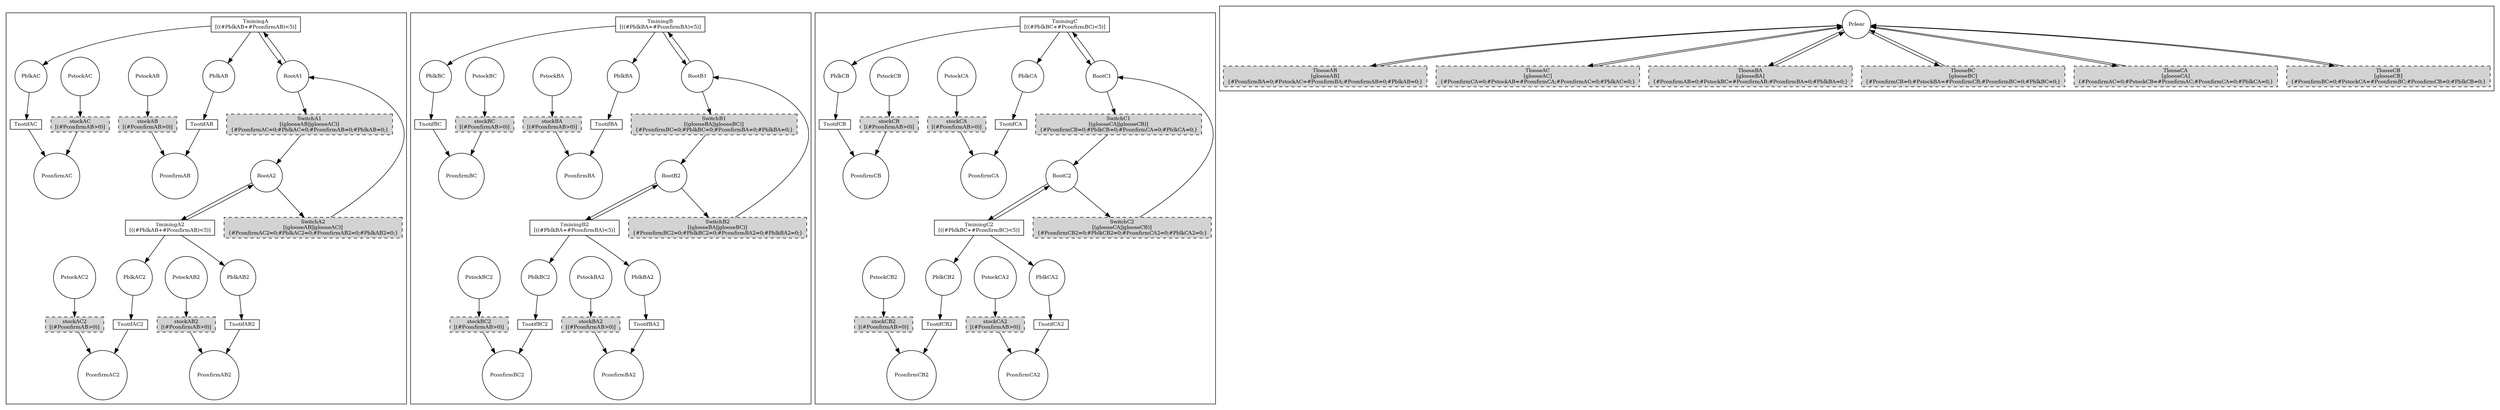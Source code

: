 digraph { layout=dot; overlap=false; splines=true; node [fontsize=10];
subgraph cluster0 {
"PblkAB0" [shape = circle, label = "PblkAB"];
"TminingA" -> "PblkAB0" [label = ""];
"TminingA" [shape = box, label = "TminingA
[((#PblkAB+#PconfirmAB)<5)]" width=0.8, height=0.2];
"PblkAB0" -> "TnotifAB" [label = ""];
"TnotifAB" [shape = box, label = "TnotifAB" width=0.8, height=0.2];
"RootA137" -> "TminingA" [label = ""];
"RootA137" [shape = circle, label = "RootA1"];
"TminingA" -> "PblkAC2" [label = ""];
"PblkAC2" [shape = circle, label = "PblkAC"];
"TminingA" -> "RootA137" [label = ""];
"TnotifAB" -> "PconfirmAB13" [label = ""];
"PconfirmAB13" [shape = circle, label = "PconfirmAB"];
"SwitchA2" -> "RootA137" [label = ""];
"SwitchA2" [shape = box, label = "SwitchA2
[(glooseAB||glooseAC)]
{#PconfirmAC2=0;#PblkAC2=0;#PconfirmAB2=0;#PblkAB2=0;}" width=0.8, height=0.02, style="filled,dashed"];
"RootA137" -> "SwitchA1" [label = ""];
"SwitchA1" [shape = box, label = "SwitchA1
[(glooseAB||glooseAC)]
{#PconfirmAC=0;#PblkAC=0;#PconfirmAB=0;#PblkAB=0;}" width=0.8, height=0.02, style="filled,dashed"];
"PblkAC2" -> "TnotifAC" [label = ""];
"TnotifAC" [shape = box, label = "TnotifAC" width=0.8, height=0.2];
"stockAB" -> "PconfirmAB13" [label = ""];
"stockAB" [shape = box, label = "stockAB
[(#PconfirmAB>0)]" width=0.8, height=0.02, style="filled,dashed"];
"RootA238" -> "SwitchA2" [label = ""];
"RootA238" [shape = circle, label = "RootA2"];
"SwitchA1" -> "RootA238" [label = ""];
"TnotifAC" -> "PconfirmAC15" [label = ""];
"PconfirmAC15" [shape = circle, label = "PconfirmAC"];
"PstockAB25" -> "stockAB" [label = ""];
"PstockAB25" [shape = circle, label = "PstockAB"];
"TminingA2" -> "RootA238" [label = ""];
"TminingA2" [shape = box, label = "TminingA2
[((#PblkAB+#PconfirmAB)<5)]" width=0.8, height=0.2];
"RootA238" -> "TminingA2" [label = ""];
"stockAC" -> "PconfirmAC15" [label = ""];
"stockAC" [shape = box, label = "stockAC
[(#PconfirmAB>0)]" width=0.8, height=0.02, style="filled,dashed"];
"TminingA2" -> "PblkAB21" [label = ""];
"PblkAB21" [shape = circle, label = "PblkAB2"];
"TminingA2" -> "PblkAC23" [label = ""];
"PblkAC23" [shape = circle, label = "PblkAC2"];
"PstockAC27" -> "stockAC" [label = ""];
"PstockAC27" [shape = circle, label = "PstockAC"];
"PblkAB21" -> "TnotifAB2" [label = ""];
"TnotifAB2" [shape = box, label = "TnotifAB2" width=0.8, height=0.2];
"PblkAC23" -> "TnotifAC2" [label = ""];
"TnotifAC2" [shape = box, label = "TnotifAC2" width=0.8, height=0.2];
"TnotifAB2" -> "PconfirmAB214" [label = ""];
"PconfirmAB214" [shape = circle, label = "PconfirmAB2"];
"TnotifAC2" -> "PconfirmAC216" [label = ""];
"PconfirmAC216" [shape = circle, label = "PconfirmAC2"];
"stockAB2" -> "PconfirmAB214" [label = ""];
"stockAB2" [shape = box, label = "stockAB2
[(#PconfirmAB>0)]" width=0.8, height=0.02, style="filled,dashed"];
"stockAC2" -> "PconfirmAC216" [label = ""];
"stockAC2" [shape = box, label = "stockAC2
[(#PconfirmAB>0)]" width=0.8, height=0.02, style="filled,dashed"];
"PstockAB226" -> "stockAB2" [label = ""];
"PstockAB226" [shape = circle, label = "PstockAB2"];
"PstockAC228" -> "stockAC2" [label = ""];
"PstockAC228" [shape = circle, label = "PstockAC2"];
}
subgraph cluster1 {
"PblkBA4" [shape = circle, label = "PblkBA"];
"TminingB" -> "PblkBA4" [label = ""];
"TminingB" [shape = box, label = "TminingB
[((#PblkBA+#PconfirmBA)<5)]" width=0.8, height=0.2];
"PblkBA4" -> "TnotifBA" [label = ""];
"TnotifBA" [shape = box, label = "TnotifBA" width=0.8, height=0.2];
"RootB139" -> "TminingB" [label = ""];
"RootB139" [shape = circle, label = "RootB1"];
"TminingB" -> "PblkBC6" [label = ""];
"PblkBC6" [shape = circle, label = "PblkBC"];
"TminingB" -> "RootB139" [label = ""];
"TnotifBA" -> "PconfirmBA17" [label = ""];
"PconfirmBA17" [shape = circle, label = "PconfirmBA"];
"SwitchB2" -> "RootB139" [label = ""];
"SwitchB2" [shape = box, label = "SwitchB2
[(glooseBA||glooseBC)]
{#PconfirmBC2=0;#PblkBC2=0;#PconfirmBA2=0;#PblkBA2=0;}" width=0.8, height=0.02, style="filled,dashed"];
"RootB139" -> "SwitchB1" [label = ""];
"SwitchB1" [shape = box, label = "SwitchB1
[(glooseBA||glooseBC)]
{#PconfirmBC=0;#PblkBC=0;#PconfirmBA=0;#PblkBA=0;}" width=0.8, height=0.02, style="filled,dashed"];
"PblkBC6" -> "TnotifBC" [label = ""];
"TnotifBC" [shape = box, label = "TnotifBC" width=0.8, height=0.2];
"stockBA" -> "PconfirmBA17" [label = ""];
"stockBA" [shape = box, label = "stockBA
[(#PconfirmAB>0)]" width=0.8, height=0.02, style="filled,dashed"];
"RootB240" -> "SwitchB2" [label = ""];
"RootB240" [shape = circle, label = "RootB2"];
"SwitchB1" -> "RootB240" [label = ""];
"TnotifBC" -> "PconfirmBC19" [label = ""];
"PconfirmBC19" [shape = circle, label = "PconfirmBC"];
"PstockBA29" -> "stockBA" [label = ""];
"PstockBA29" [shape = circle, label = "PstockBA"];
"TminingB2" -> "RootB240" [label = ""];
"TminingB2" [shape = box, label = "TminingB2
[((#PblkBA+#PconfirmBA)<5)]" width=0.8, height=0.2];
"RootB240" -> "TminingB2" [label = ""];
"stockBC" -> "PconfirmBC19" [label = ""];
"stockBC" [shape = box, label = "stockBC
[(#PconfirmAB>0)]" width=0.8, height=0.02, style="filled,dashed"];
"TminingB2" -> "PblkBA25" [label = ""];
"PblkBA25" [shape = circle, label = "PblkBA2"];
"TminingB2" -> "PblkBC27" [label = ""];
"PblkBC27" [shape = circle, label = "PblkBC2"];
"PstockBC31" -> "stockBC" [label = ""];
"PstockBC31" [shape = circle, label = "PstockBC"];
"PblkBA25" -> "TnotifBA2" [label = ""];
"TnotifBA2" [shape = box, label = "TnotifBA2" width=0.8, height=0.2];
"PblkBC27" -> "TnotifBC2" [label = ""];
"TnotifBC2" [shape = box, label = "TnotifBC2" width=0.8, height=0.2];
"TnotifBA2" -> "PconfirmBA218" [label = ""];
"PconfirmBA218" [shape = circle, label = "PconfirmBA2"];
"TnotifBC2" -> "PconfirmBC220" [label = ""];
"PconfirmBC220" [shape = circle, label = "PconfirmBC2"];
"stockBA2" -> "PconfirmBA218" [label = ""];
"stockBA2" [shape = box, label = "stockBA2
[(#PconfirmAB>0)]" width=0.8, height=0.02, style="filled,dashed"];
"stockBC2" -> "PconfirmBC220" [label = ""];
"stockBC2" [shape = box, label = "stockBC2
[(#PconfirmAB>0)]" width=0.8, height=0.02, style="filled,dashed"];
"PstockBA230" -> "stockBA2" [label = ""];
"PstockBA230" [shape = circle, label = "PstockBA2"];
"PstockBC232" -> "stockBC2" [label = ""];
"PstockBC232" [shape = circle, label = "PstockBC2"];
}
subgraph cluster2 {
"PblkCA8" [shape = circle, label = "PblkCA"];
"TminingC" -> "PblkCA8" [label = ""];
"TminingC" [shape = box, label = "TminingC
[((#PblkBC+#PconfirmBC)<5)]" width=0.8, height=0.2];
"PblkCA8" -> "TnotifCA" [label = ""];
"TnotifCA" [shape = box, label = "TnotifCA" width=0.8, height=0.2];
"RootC141" -> "TminingC" [label = ""];
"RootC141" [shape = circle, label = "RootC1"];
"TminingC" -> "PblkCB10" [label = ""];
"PblkCB10" [shape = circle, label = "PblkCB"];
"TminingC" -> "RootC141" [label = ""];
"TnotifCA" -> "PconfirmCA21" [label = ""];
"PconfirmCA21" [shape = circle, label = "PconfirmCA"];
"SwitchC2" -> "RootC141" [label = ""];
"SwitchC2" [shape = box, label = "SwitchC2
[(glooseCA||glooseCB)]
{#PconfirmCB2=0;#PblkCB2=0;#PconfirmCA2=0;#PblkCA2=0;}" width=0.8, height=0.02, style="filled,dashed"];
"RootC141" -> "SwitchC1" [label = ""];
"SwitchC1" [shape = box, label = "SwitchC1
[(glooseCA||glooseCB)]
{#PconfirmCB=0;#PblkCB=0;#PconfirmCA=0;#PblkCA=0;}" width=0.8, height=0.02, style="filled,dashed"];
"PblkCB10" -> "TnotifCB" [label = ""];
"TnotifCB" [shape = box, label = "TnotifCB" width=0.8, height=0.2];
"stockCA" -> "PconfirmCA21" [label = ""];
"stockCA" [shape = box, label = "stockCA
[(#PconfirmAB>0)]" width=0.8, height=0.02, style="filled,dashed"];
"RootC242" -> "SwitchC2" [label = ""];
"RootC242" [shape = circle, label = "RootC2"];
"SwitchC1" -> "RootC242" [label = ""];
"TnotifCB" -> "PconfirmCB23" [label = ""];
"PconfirmCB23" [shape = circle, label = "PconfirmCB"];
"PstockCA33" -> "stockCA" [label = ""];
"PstockCA33" [shape = circle, label = "PstockCA"];
"TminingC2" -> "RootC242" [label = ""];
"TminingC2" [shape = box, label = "TminingC2
[((#PblkBC+#PconfirmBC)<5)]" width=0.8, height=0.2];
"RootC242" -> "TminingC2" [label = ""];
"stockCB" -> "PconfirmCB23" [label = ""];
"stockCB" [shape = box, label = "stockCB
[(#PconfirmAB>0)]" width=0.8, height=0.02, style="filled,dashed"];
"TminingC2" -> "PblkCA29" [label = ""];
"PblkCA29" [shape = circle, label = "PblkCA2"];
"TminingC2" -> "PblkCB211" [label = ""];
"PblkCB211" [shape = circle, label = "PblkCB2"];
"PstockCB35" -> "stockCB" [label = ""];
"PstockCB35" [shape = circle, label = "PstockCB"];
"PblkCA29" -> "TnotifCA2" [label = ""];
"TnotifCA2" [shape = box, label = "TnotifCA2" width=0.8, height=0.2];
"PblkCB211" -> "TnotifCB2" [label = ""];
"TnotifCB2" [shape = box, label = "TnotifCB2" width=0.8, height=0.2];
"TnotifCA2" -> "PconfirmCA222" [label = ""];
"PconfirmCA222" [shape = circle, label = "PconfirmCA2"];
"TnotifCB2" -> "PconfirmCB224" [label = ""];
"PconfirmCB224" [shape = circle, label = "PconfirmCB2"];
"stockCA2" -> "PconfirmCA222" [label = ""];
"stockCA2" [shape = box, label = "stockCA2
[(#PconfirmAB>0)]" width=0.8, height=0.02, style="filled,dashed"];
"stockCB2" -> "PconfirmCB224" [label = ""];
"stockCB2" [shape = box, label = "stockCB2
[(#PconfirmAB>0)]" width=0.8, height=0.02, style="filled,dashed"];
"PstockCA234" -> "stockCA2" [label = ""];
"PstockCA234" [shape = circle, label = "PstockCA2"];
"PstockCB236" -> "stockCB2" [label = ""];
"PstockCB236" [shape = circle, label = "PstockCB2"];
}
subgraph cluster3 {
"Pclear12" [shape = circle, label = "Pclear"];
"TlooseAB" -> "Pclear12" [label = ""];
"TlooseAB" [shape = box, label = "TlooseAB
[glooseAB]
{#PconfirmBA=0;#PstockAC=#PconfirmBA;#PconfirmAB=0;#PblkAB=0;}" width=0.8, height=0.02, style="filled,dashed"];
"TlooseAC" -> "Pclear12" [label = ""];
"TlooseAC" [shape = box, label = "TlooseAC
[glooseAC]
{#PconfirmCA=0;#PstockAB=#PconfirmCA;#PconfirmAC=0;#PblkAC=0;}" width=0.8, height=0.02, style="filled,dashed"];
"TlooseBA" -> "Pclear12" [label = ""];
"TlooseBA" [shape = box, label = "TlooseBA
[glooseBA]
{#PconfirmAB=0;#PstockBC=#PconfirmAB;#PconfirmBA=0;#PblkBA=0;}" width=0.8, height=0.02, style="filled,dashed"];
"TlooseBC" -> "Pclear12" [label = ""];
"TlooseBC" [shape = box, label = "TlooseBC
[glooseBC]
{#PconfirmCB=0;#PstockBA=#PconfirmCB;#PconfirmBC=0;#PblkBC=0;}" width=0.8, height=0.02, style="filled,dashed"];
"TlooseCA" -> "Pclear12" [label = ""];
"TlooseCA" [shape = box, label = "TlooseCA
[glooseCA]
{#PconfirmAC=0;#PstockCB=#PconfirmAC;#PconfirmCA=0;#PblkCA=0;}" width=0.8, height=0.02, style="filled,dashed"];
"TlooseCB" -> "Pclear12" [label = ""];
"TlooseCB" [shape = box, label = "TlooseCB
[glooseCB]
{#PconfirmBC=0;#PstockCA=#PconfirmBC;#PconfirmCB=0;#PblkCB=0;}" width=0.8, height=0.02, style="filled,dashed"];
"Pclear12" -> "TlooseAB" [label = ""];
"Pclear12" -> "TlooseAC" [label = ""];
"Pclear12" -> "TlooseBA" [label = ""];
"Pclear12" -> "TlooseBC" [label = ""];
"Pclear12" -> "TlooseCA" [label = ""];
"Pclear12" -> "TlooseCB" [label = ""];
}
}
